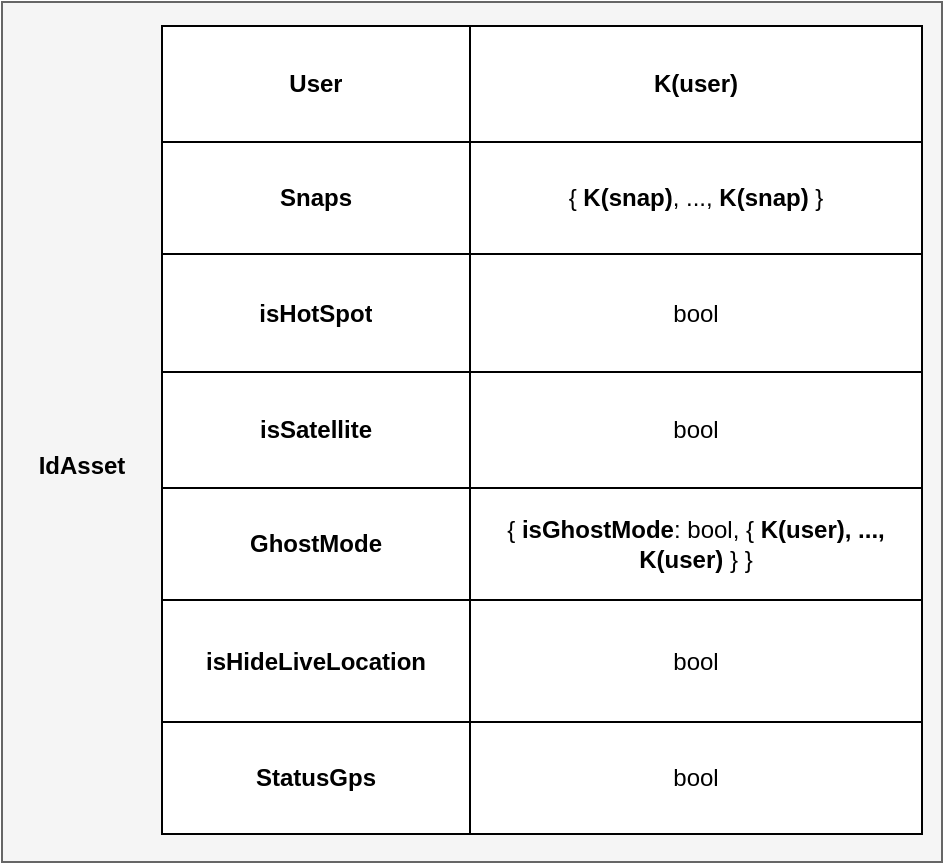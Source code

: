<mxfile version="22.0.8" type="github">
  <diagram name="Page-1" id="NSEVCT-KlcVan4K2TIxu">
    <mxGraphModel dx="954" dy="480" grid="1" gridSize="10" guides="1" tooltips="1" connect="1" arrows="1" fold="1" page="1" pageScale="1" pageWidth="1169" pageHeight="827" math="0" shadow="0">
      <root>
        <mxCell id="0" />
        <mxCell id="1" parent="0" />
        <mxCell id="NczhQqMUhUctfnEddbFB-1" value="" style="rounded=0;whiteSpace=wrap;html=1;fillColor=#f5f5f5;fontColor=#333333;strokeColor=#666666;" parent="1" vertex="1">
          <mxGeometry x="310" y="110" width="470" height="430" as="geometry" />
        </mxCell>
        <mxCell id="NczhQqMUhUctfnEddbFB-2" value="&lt;b&gt;IdAsset&lt;/b&gt;" style="text;html=1;strokeColor=none;fillColor=none;align=center;verticalAlign=middle;whiteSpace=wrap;rounded=0;" parent="1" vertex="1">
          <mxGeometry x="320" y="327" width="60" height="30" as="geometry" />
        </mxCell>
        <mxCell id="NczhQqMUhUctfnEddbFB-16" value="" style="shape=table;startSize=0;container=1;collapsible=0;childLayout=tableLayout;" parent="1" vertex="1">
          <mxGeometry x="390" y="122" width="380" height="404" as="geometry" />
        </mxCell>
        <mxCell id="NczhQqMUhUctfnEddbFB-17" value="" style="shape=tableRow;horizontal=0;startSize=0;swimlaneHead=0;swimlaneBody=0;strokeColor=inherit;top=0;left=0;bottom=0;right=0;collapsible=0;dropTarget=0;fillColor=none;points=[[0,0.5],[1,0.5]];portConstraint=eastwest;" parent="NczhQqMUhUctfnEddbFB-16" vertex="1">
          <mxGeometry width="380" height="58" as="geometry" />
        </mxCell>
        <mxCell id="NczhQqMUhUctfnEddbFB-18" value="&lt;b&gt;User&lt;/b&gt;" style="shape=partialRectangle;html=1;whiteSpace=wrap;connectable=0;strokeColor=inherit;overflow=hidden;fillColor=none;top=0;left=0;bottom=0;right=0;pointerEvents=1;" parent="NczhQqMUhUctfnEddbFB-17" vertex="1">
          <mxGeometry width="154" height="58" as="geometry">
            <mxRectangle width="154" height="58" as="alternateBounds" />
          </mxGeometry>
        </mxCell>
        <mxCell id="NczhQqMUhUctfnEddbFB-19" value="&lt;b&gt;K(user) &lt;/b&gt;" style="shape=partialRectangle;html=1;whiteSpace=wrap;connectable=0;strokeColor=inherit;overflow=hidden;fillColor=none;top=0;left=0;bottom=0;right=0;pointerEvents=1;" parent="NczhQqMUhUctfnEddbFB-17" vertex="1">
          <mxGeometry x="154" width="226" height="58" as="geometry">
            <mxRectangle width="226" height="58" as="alternateBounds" />
          </mxGeometry>
        </mxCell>
        <mxCell id="NczhQqMUhUctfnEddbFB-20" value="" style="shape=tableRow;horizontal=0;startSize=0;swimlaneHead=0;swimlaneBody=0;strokeColor=inherit;top=0;left=0;bottom=0;right=0;collapsible=0;dropTarget=0;fillColor=none;points=[[0,0.5],[1,0.5]];portConstraint=eastwest;" parent="NczhQqMUhUctfnEddbFB-16" vertex="1">
          <mxGeometry y="58" width="380" height="56" as="geometry" />
        </mxCell>
        <mxCell id="NczhQqMUhUctfnEddbFB-21" value="&lt;b&gt;Snaps&lt;/b&gt;" style="shape=partialRectangle;html=1;whiteSpace=wrap;connectable=0;strokeColor=inherit;overflow=hidden;fillColor=none;top=0;left=0;bottom=0;right=0;pointerEvents=1;" parent="NczhQqMUhUctfnEddbFB-20" vertex="1">
          <mxGeometry width="154" height="56" as="geometry">
            <mxRectangle width="154" height="56" as="alternateBounds" />
          </mxGeometry>
        </mxCell>
        <mxCell id="NczhQqMUhUctfnEddbFB-22" value="{&lt;b&gt; K(snap)&lt;/b&gt;, ..., &lt;b&gt;K(snap)&lt;/b&gt; }" style="shape=partialRectangle;html=1;whiteSpace=wrap;connectable=0;strokeColor=inherit;overflow=hidden;fillColor=none;top=0;left=0;bottom=0;right=0;pointerEvents=1;" parent="NczhQqMUhUctfnEddbFB-20" vertex="1">
          <mxGeometry x="154" width="226" height="56" as="geometry">
            <mxRectangle width="226" height="56" as="alternateBounds" />
          </mxGeometry>
        </mxCell>
        <mxCell id="NczhQqMUhUctfnEddbFB-23" value="" style="shape=tableRow;horizontal=0;startSize=0;swimlaneHead=0;swimlaneBody=0;strokeColor=inherit;top=0;left=0;bottom=0;right=0;collapsible=0;dropTarget=0;fillColor=none;points=[[0,0.5],[1,0.5]];portConstraint=eastwest;" parent="NczhQqMUhUctfnEddbFB-16" vertex="1">
          <mxGeometry y="114" width="380" height="59" as="geometry" />
        </mxCell>
        <mxCell id="NczhQqMUhUctfnEddbFB-24" value="&lt;b&gt;isHotSpot&lt;/b&gt;" style="shape=partialRectangle;html=1;whiteSpace=wrap;connectable=0;strokeColor=inherit;overflow=hidden;fillColor=none;top=0;left=0;bottom=0;right=0;pointerEvents=1;" parent="NczhQqMUhUctfnEddbFB-23" vertex="1">
          <mxGeometry width="154" height="59" as="geometry">
            <mxRectangle width="154" height="59" as="alternateBounds" />
          </mxGeometry>
        </mxCell>
        <mxCell id="NczhQqMUhUctfnEddbFB-25" value="bool" style="shape=partialRectangle;html=1;whiteSpace=wrap;connectable=0;strokeColor=inherit;overflow=hidden;fillColor=none;top=0;left=0;bottom=0;right=0;pointerEvents=1;" parent="NczhQqMUhUctfnEddbFB-23" vertex="1">
          <mxGeometry x="154" width="226" height="59" as="geometry">
            <mxRectangle width="226" height="59" as="alternateBounds" />
          </mxGeometry>
        </mxCell>
        <mxCell id="NczhQqMUhUctfnEddbFB-26" value="" style="shape=tableRow;horizontal=0;startSize=0;swimlaneHead=0;swimlaneBody=0;strokeColor=inherit;top=0;left=0;bottom=0;right=0;collapsible=0;dropTarget=0;fillColor=none;points=[[0,0.5],[1,0.5]];portConstraint=eastwest;" parent="NczhQqMUhUctfnEddbFB-16" vertex="1">
          <mxGeometry y="173" width="380" height="58" as="geometry" />
        </mxCell>
        <mxCell id="NczhQqMUhUctfnEddbFB-27" value="&lt;b&gt;isSatellite&lt;/b&gt;" style="shape=partialRectangle;html=1;whiteSpace=wrap;connectable=0;strokeColor=inherit;overflow=hidden;fillColor=none;top=0;left=0;bottom=0;right=0;pointerEvents=1;" parent="NczhQqMUhUctfnEddbFB-26" vertex="1">
          <mxGeometry width="154" height="58" as="geometry">
            <mxRectangle width="154" height="58" as="alternateBounds" />
          </mxGeometry>
        </mxCell>
        <mxCell id="NczhQqMUhUctfnEddbFB-28" value="bool" style="shape=partialRectangle;html=1;whiteSpace=wrap;connectable=0;strokeColor=inherit;overflow=hidden;fillColor=none;top=0;left=0;bottom=0;right=0;pointerEvents=1;" parent="NczhQqMUhUctfnEddbFB-26" vertex="1">
          <mxGeometry x="154" width="226" height="58" as="geometry">
            <mxRectangle width="226" height="58" as="alternateBounds" />
          </mxGeometry>
        </mxCell>
        <mxCell id="NczhQqMUhUctfnEddbFB-29" value="" style="shape=tableRow;horizontal=0;startSize=0;swimlaneHead=0;swimlaneBody=0;strokeColor=inherit;top=0;left=0;bottom=0;right=0;collapsible=0;dropTarget=0;fillColor=none;points=[[0,0.5],[1,0.5]];portConstraint=eastwest;" parent="NczhQqMUhUctfnEddbFB-16" vertex="1">
          <mxGeometry y="231" width="380" height="56" as="geometry" />
        </mxCell>
        <mxCell id="NczhQqMUhUctfnEddbFB-30" value="&lt;b&gt;GhostMode&lt;/b&gt;" style="shape=partialRectangle;html=1;whiteSpace=wrap;connectable=0;strokeColor=inherit;overflow=hidden;fillColor=none;top=0;left=0;bottom=0;right=0;pointerEvents=1;" parent="NczhQqMUhUctfnEddbFB-29" vertex="1">
          <mxGeometry width="154" height="56" as="geometry">
            <mxRectangle width="154" height="56" as="alternateBounds" />
          </mxGeometry>
        </mxCell>
        <mxCell id="NczhQqMUhUctfnEddbFB-31" value="{ &lt;b&gt;isGhostMode&lt;/b&gt;: bool, {&lt;b&gt; K(user), ..., &lt;/b&gt;&lt;b&gt;K(user) &lt;/b&gt;&lt;b&gt; &lt;/b&gt;} }" style="shape=partialRectangle;html=1;whiteSpace=wrap;connectable=0;strokeColor=inherit;overflow=hidden;fillColor=none;top=0;left=0;bottom=0;right=0;pointerEvents=1;" parent="NczhQqMUhUctfnEddbFB-29" vertex="1">
          <mxGeometry x="154" width="226" height="56" as="geometry">
            <mxRectangle width="226" height="56" as="alternateBounds" />
          </mxGeometry>
        </mxCell>
        <mxCell id="NczhQqMUhUctfnEddbFB-32" value="" style="shape=tableRow;horizontal=0;startSize=0;swimlaneHead=0;swimlaneBody=0;strokeColor=inherit;top=0;left=0;bottom=0;right=0;collapsible=0;dropTarget=0;fillColor=none;points=[[0,0.5],[1,0.5]];portConstraint=eastwest;" parent="NczhQqMUhUctfnEddbFB-16" vertex="1">
          <mxGeometry y="287" width="380" height="61" as="geometry" />
        </mxCell>
        <mxCell id="NczhQqMUhUctfnEddbFB-33" value="&lt;b&gt;isHideLiveLocation&lt;/b&gt;" style="shape=partialRectangle;html=1;whiteSpace=wrap;connectable=0;strokeColor=inherit;overflow=hidden;fillColor=none;top=0;left=0;bottom=0;right=0;pointerEvents=1;" parent="NczhQqMUhUctfnEddbFB-32" vertex="1">
          <mxGeometry width="154" height="61" as="geometry">
            <mxRectangle width="154" height="61" as="alternateBounds" />
          </mxGeometry>
        </mxCell>
        <mxCell id="NczhQqMUhUctfnEddbFB-34" value="bool" style="shape=partialRectangle;html=1;whiteSpace=wrap;connectable=0;strokeColor=inherit;overflow=hidden;fillColor=none;top=0;left=0;bottom=0;right=0;pointerEvents=1;" parent="NczhQqMUhUctfnEddbFB-32" vertex="1">
          <mxGeometry x="154" width="226" height="61" as="geometry">
            <mxRectangle width="226" height="61" as="alternateBounds" />
          </mxGeometry>
        </mxCell>
        <mxCell id="rxMcZtcc7EQ-laUvSqI0-4" value="" style="shape=tableRow;horizontal=0;startSize=0;swimlaneHead=0;swimlaneBody=0;strokeColor=inherit;top=0;left=0;bottom=0;right=0;collapsible=0;dropTarget=0;fillColor=none;points=[[0,0.5],[1,0.5]];portConstraint=eastwest;" parent="NczhQqMUhUctfnEddbFB-16" vertex="1">
          <mxGeometry y="348" width="380" height="56" as="geometry" />
        </mxCell>
        <mxCell id="rxMcZtcc7EQ-laUvSqI0-5" value="&lt;b&gt;StatusGps&lt;/b&gt;" style="shape=partialRectangle;html=1;whiteSpace=wrap;connectable=0;strokeColor=inherit;overflow=hidden;fillColor=none;top=0;left=0;bottom=0;right=0;pointerEvents=1;" parent="rxMcZtcc7EQ-laUvSqI0-4" vertex="1">
          <mxGeometry width="154" height="56" as="geometry">
            <mxRectangle width="154" height="56" as="alternateBounds" />
          </mxGeometry>
        </mxCell>
        <mxCell id="rxMcZtcc7EQ-laUvSqI0-6" value="bool" style="shape=partialRectangle;html=1;whiteSpace=wrap;connectable=0;strokeColor=inherit;overflow=hidden;fillColor=none;top=0;left=0;bottom=0;right=0;pointerEvents=1;" parent="rxMcZtcc7EQ-laUvSqI0-4" vertex="1">
          <mxGeometry x="154" width="226" height="56" as="geometry">
            <mxRectangle width="226" height="56" as="alternateBounds" />
          </mxGeometry>
        </mxCell>
      </root>
    </mxGraphModel>
  </diagram>
</mxfile>

